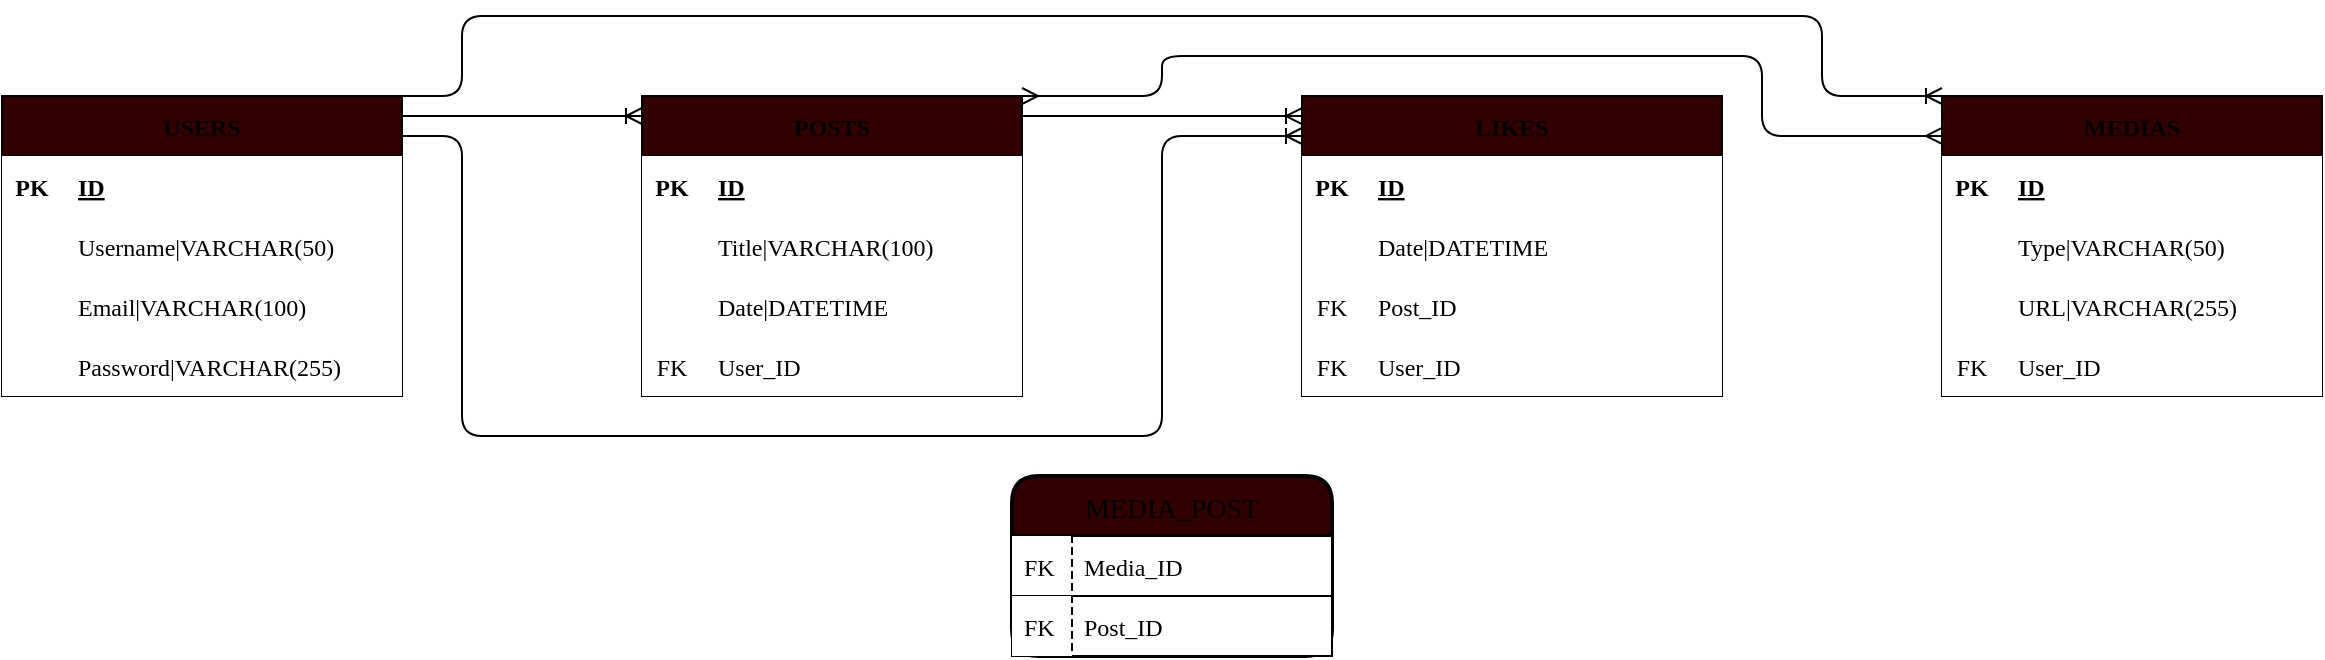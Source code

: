 <mxfile>
    <diagram id="S7T4UKa3P_ZccsaWAr6_" name="Page-1">
        <mxGraphModel dx="1216" dy="680" grid="1" gridSize="10" guides="1" tooltips="1" connect="1" arrows="1" fold="1" page="1" pageScale="1" pageWidth="1169" pageHeight="1654" background="#ffffff" math="0" shadow="0">
            <root>
                <mxCell id="0"/>
                <mxCell id="1" parent="0"/>
                <mxCell id="2" value="USERS" style="shape=table;startSize=30;container=1;collapsible=1;childLayout=tableLayout;fixedRows=1;rowLines=0;fontStyle=1;align=center;resizeLast=1;fontFamily=Lucida Console;fillColor=#330000;" parent="1" vertex="1">
                    <mxGeometry y="160" width="200" height="150" as="geometry"/>
                </mxCell>
                <mxCell id="3" value="" style="shape=tableRow;horizontal=0;startSize=0;swimlaneHead=0;swimlaneBody=0;collapsible=0;dropTarget=0;points=[[0,0.5],[1,0.5]];portConstraint=eastwest;top=0;left=0;right=0;bottom=1;fontFamily=Lucida Console;" parent="2" vertex="1">
                    <mxGeometry y="30" width="200" height="30" as="geometry"/>
                </mxCell>
                <mxCell id="4" value="PK" style="shape=partialRectangle;connectable=0;top=0;left=0;bottom=0;right=0;fontStyle=1;overflow=hidden;fontFamily=Lucida Console;" parent="3" vertex="1">
                    <mxGeometry width="30" height="30" as="geometry">
                        <mxRectangle width="30" height="30" as="alternateBounds"/>
                    </mxGeometry>
                </mxCell>
                <mxCell id="5" value="ID" style="shape=partialRectangle;connectable=0;top=0;left=0;bottom=0;right=0;align=left;spacingLeft=6;fontStyle=5;overflow=hidden;fontFamily=Lucida Console;" parent="3" vertex="1">
                    <mxGeometry x="30" width="170" height="30" as="geometry">
                        <mxRectangle width="170" height="30" as="alternateBounds"/>
                    </mxGeometry>
                </mxCell>
                <mxCell id="6" value="" style="shape=tableRow;horizontal=0;startSize=0;swimlaneHead=0;swimlaneBody=0;collapsible=0;dropTarget=0;points=[[0,0.5],[1,0.5]];portConstraint=eastwest;top=0;left=0;right=0;bottom=0;fontFamily=Lucida Console;" parent="2" vertex="1">
                    <mxGeometry y="60" width="200" height="30" as="geometry"/>
                </mxCell>
                <mxCell id="7" value="" style="shape=partialRectangle;connectable=0;top=0;left=0;bottom=0;right=0;editable=1;overflow=hidden;fontFamily=Lucida Console;" parent="6" vertex="1">
                    <mxGeometry width="30" height="30" as="geometry">
                        <mxRectangle width="30" height="30" as="alternateBounds"/>
                    </mxGeometry>
                </mxCell>
                <mxCell id="8" value="Username|VARCHAR(50)" style="shape=partialRectangle;connectable=0;top=0;left=0;bottom=0;right=0;align=left;spacingLeft=6;overflow=hidden;fontFamily=Lucida Console;" parent="6" vertex="1">
                    <mxGeometry x="30" width="170" height="30" as="geometry">
                        <mxRectangle width="170" height="30" as="alternateBounds"/>
                    </mxGeometry>
                </mxCell>
                <mxCell id="9" value="" style="shape=tableRow;horizontal=0;startSize=0;swimlaneHead=0;swimlaneBody=0;collapsible=0;dropTarget=0;points=[[0,0.5],[1,0.5]];portConstraint=eastwest;top=0;left=0;right=0;bottom=0;fontFamily=Lucida Console;" parent="2" vertex="1">
                    <mxGeometry y="90" width="200" height="30" as="geometry"/>
                </mxCell>
                <mxCell id="10" value="" style="shape=partialRectangle;connectable=0;top=0;left=0;bottom=0;right=0;editable=1;overflow=hidden;fontFamily=Lucida Console;" parent="9" vertex="1">
                    <mxGeometry width="30" height="30" as="geometry">
                        <mxRectangle width="30" height="30" as="alternateBounds"/>
                    </mxGeometry>
                </mxCell>
                <mxCell id="11" value="Email|VARCHAR(100)" style="shape=partialRectangle;connectable=0;top=0;left=0;bottom=0;right=0;align=left;spacingLeft=6;overflow=hidden;fontFamily=Lucida Console;" parent="9" vertex="1">
                    <mxGeometry x="30" width="170" height="30" as="geometry">
                        <mxRectangle width="170" height="30" as="alternateBounds"/>
                    </mxGeometry>
                </mxCell>
                <mxCell id="12" value="" style="shape=tableRow;horizontal=0;startSize=0;swimlaneHead=0;swimlaneBody=0;collapsible=0;dropTarget=0;points=[[0,0.5],[1,0.5]];portConstraint=eastwest;top=0;left=0;right=0;bottom=0;fontFamily=Lucida Console;" parent="2" vertex="1">
                    <mxGeometry y="120" width="200" height="30" as="geometry"/>
                </mxCell>
                <mxCell id="13" value="" style="shape=partialRectangle;connectable=0;top=0;left=0;bottom=0;right=0;editable=1;overflow=hidden;fontFamily=Lucida Console;" parent="12" vertex="1">
                    <mxGeometry width="30" height="30" as="geometry">
                        <mxRectangle width="30" height="30" as="alternateBounds"/>
                    </mxGeometry>
                </mxCell>
                <mxCell id="14" value="Password|VARCHAR(255)" style="shape=partialRectangle;connectable=0;top=0;left=0;bottom=0;right=0;align=left;spacingLeft=6;overflow=hidden;fontFamily=Lucida Console;" parent="12" vertex="1">
                    <mxGeometry x="30" width="170" height="30" as="geometry">
                        <mxRectangle width="170" height="30" as="alternateBounds"/>
                    </mxGeometry>
                </mxCell>
                <mxCell id="15" value="POSTS" style="shape=table;startSize=30;container=1;collapsible=1;childLayout=tableLayout;fixedRows=1;rowLines=0;fontStyle=1;align=center;resizeLast=1;fontFamily=Lucida Console;fillColor=#330000;" parent="1" vertex="1">
                    <mxGeometry x="320" y="160" width="190" height="150" as="geometry"/>
                </mxCell>
                <mxCell id="16" value="" style="shape=tableRow;horizontal=0;startSize=0;swimlaneHead=0;swimlaneBody=0;collapsible=0;dropTarget=0;points=[[0,0.5],[1,0.5]];portConstraint=eastwest;top=0;left=0;right=0;bottom=1;fontFamily=Lucida Console;" parent="15" vertex="1">
                    <mxGeometry y="30" width="190" height="30" as="geometry"/>
                </mxCell>
                <mxCell id="17" value="PK" style="shape=partialRectangle;connectable=0;top=0;left=0;bottom=0;right=0;fontStyle=1;overflow=hidden;fontFamily=Lucida Console;" parent="16" vertex="1">
                    <mxGeometry width="30" height="30" as="geometry">
                        <mxRectangle width="30" height="30" as="alternateBounds"/>
                    </mxGeometry>
                </mxCell>
                <mxCell id="18" value="ID" style="shape=partialRectangle;connectable=0;top=0;left=0;bottom=0;right=0;align=left;spacingLeft=6;fontStyle=5;overflow=hidden;fontFamily=Lucida Console;" parent="16" vertex="1">
                    <mxGeometry x="30" width="160" height="30" as="geometry">
                        <mxRectangle width="160" height="30" as="alternateBounds"/>
                    </mxGeometry>
                </mxCell>
                <mxCell id="19" value="" style="shape=tableRow;horizontal=0;startSize=0;swimlaneHead=0;swimlaneBody=0;collapsible=0;dropTarget=0;points=[[0,0.5],[1,0.5]];portConstraint=eastwest;top=0;left=0;right=0;bottom=0;fontFamily=Lucida Console;" parent="15" vertex="1">
                    <mxGeometry y="60" width="190" height="30" as="geometry"/>
                </mxCell>
                <mxCell id="20" value="" style="shape=partialRectangle;connectable=0;top=0;left=0;bottom=0;right=0;editable=1;overflow=hidden;fontFamily=Lucida Console;" parent="19" vertex="1">
                    <mxGeometry width="30" height="30" as="geometry">
                        <mxRectangle width="30" height="30" as="alternateBounds"/>
                    </mxGeometry>
                </mxCell>
                <mxCell id="21" value="Title|VARCHAR(100)" style="shape=partialRectangle;connectable=0;top=0;left=0;bottom=0;right=0;align=left;spacingLeft=6;overflow=hidden;fontFamily=Lucida Console;" parent="19" vertex="1">
                    <mxGeometry x="30" width="160" height="30" as="geometry">
                        <mxRectangle width="160" height="30" as="alternateBounds"/>
                    </mxGeometry>
                </mxCell>
                <mxCell id="22" value="" style="shape=tableRow;horizontal=0;startSize=0;swimlaneHead=0;swimlaneBody=0;collapsible=0;dropTarget=0;points=[[0,0.5],[1,0.5]];portConstraint=eastwest;top=0;left=0;right=0;bottom=0;fontFamily=Lucida Console;" parent="15" vertex="1">
                    <mxGeometry y="90" width="190" height="30" as="geometry"/>
                </mxCell>
                <mxCell id="23" value="" style="shape=partialRectangle;connectable=0;top=0;left=0;bottom=0;right=0;editable=1;overflow=hidden;fontFamily=Lucida Console;" parent="22" vertex="1">
                    <mxGeometry width="30" height="30" as="geometry">
                        <mxRectangle width="30" height="30" as="alternateBounds"/>
                    </mxGeometry>
                </mxCell>
                <mxCell id="24" value="Date|DATETIME" style="shape=partialRectangle;connectable=0;top=0;left=0;bottom=0;right=0;align=left;spacingLeft=6;overflow=hidden;fontFamily=Lucida Console;" parent="22" vertex="1">
                    <mxGeometry x="30" width="160" height="30" as="geometry">
                        <mxRectangle width="160" height="30" as="alternateBounds"/>
                    </mxGeometry>
                </mxCell>
                <mxCell id="60" value="" style="shape=tableRow;horizontal=0;startSize=0;swimlaneHead=0;swimlaneBody=0;collapsible=0;dropTarget=0;points=[[0,0.5],[1,0.5]];portConstraint=eastwest;top=0;left=0;right=0;bottom=0;fontFamily=Lucida Console;" parent="15" vertex="1">
                    <mxGeometry y="120" width="190" height="30" as="geometry"/>
                </mxCell>
                <mxCell id="61" value="FK" style="shape=partialRectangle;connectable=0;top=0;left=0;bottom=0;right=0;editable=1;overflow=hidden;fontFamily=Lucida Console;" parent="60" vertex="1">
                    <mxGeometry width="30" height="30" as="geometry">
                        <mxRectangle width="30" height="30" as="alternateBounds"/>
                    </mxGeometry>
                </mxCell>
                <mxCell id="62" value="User_ID" style="shape=partialRectangle;connectable=0;top=0;left=0;bottom=0;right=0;align=left;spacingLeft=6;overflow=hidden;fontFamily=Lucida Console;" parent="60" vertex="1">
                    <mxGeometry x="30" width="160" height="30" as="geometry">
                        <mxRectangle width="160" height="30" as="alternateBounds"/>
                    </mxGeometry>
                </mxCell>
                <mxCell id="28" value="MEDIAS" style="shape=table;startSize=30;container=1;collapsible=1;childLayout=tableLayout;fixedRows=1;rowLines=0;fontStyle=1;align=center;resizeLast=1;fontFamily=Lucida Console;fillColor=#330000;" parent="1" vertex="1">
                    <mxGeometry x="970" y="160" width="190" height="150" as="geometry"/>
                </mxCell>
                <mxCell id="29" value="" style="shape=tableRow;horizontal=0;startSize=0;swimlaneHead=0;swimlaneBody=0;collapsible=0;dropTarget=0;points=[[0,0.5],[1,0.5]];portConstraint=eastwest;top=0;left=0;right=0;bottom=1;fontFamily=Lucida Console;" parent="28" vertex="1">
                    <mxGeometry y="30" width="190" height="30" as="geometry"/>
                </mxCell>
                <mxCell id="30" value="PK" style="shape=partialRectangle;connectable=0;top=0;left=0;bottom=0;right=0;fontStyle=1;overflow=hidden;fontFamily=Lucida Console;" parent="29" vertex="1">
                    <mxGeometry width="30" height="30" as="geometry">
                        <mxRectangle width="30" height="30" as="alternateBounds"/>
                    </mxGeometry>
                </mxCell>
                <mxCell id="31" value="ID" style="shape=partialRectangle;connectable=0;top=0;left=0;bottom=0;right=0;align=left;spacingLeft=6;fontStyle=5;overflow=hidden;fontFamily=Lucida Console;" parent="29" vertex="1">
                    <mxGeometry x="30" width="160" height="30" as="geometry">
                        <mxRectangle width="160" height="30" as="alternateBounds"/>
                    </mxGeometry>
                </mxCell>
                <mxCell id="32" value="" style="shape=tableRow;horizontal=0;startSize=0;swimlaneHead=0;swimlaneBody=0;collapsible=0;dropTarget=0;points=[[0,0.5],[1,0.5]];portConstraint=eastwest;top=0;left=0;right=0;bottom=0;fontFamily=Lucida Console;" parent="28" vertex="1">
                    <mxGeometry y="60" width="190" height="30" as="geometry"/>
                </mxCell>
                <mxCell id="33" value="" style="shape=partialRectangle;connectable=0;top=0;left=0;bottom=0;right=0;editable=1;overflow=hidden;fontFamily=Lucida Console;" parent="32" vertex="1">
                    <mxGeometry width="30" height="30" as="geometry">
                        <mxRectangle width="30" height="30" as="alternateBounds"/>
                    </mxGeometry>
                </mxCell>
                <mxCell id="34" value="Type|VARCHAR(50)" style="shape=partialRectangle;connectable=0;top=0;left=0;bottom=0;right=0;align=left;spacingLeft=6;overflow=hidden;fontFamily=Lucida Console;" parent="32" vertex="1">
                    <mxGeometry x="30" width="160" height="30" as="geometry">
                        <mxRectangle width="160" height="30" as="alternateBounds"/>
                    </mxGeometry>
                </mxCell>
                <mxCell id="35" value="" style="shape=tableRow;horizontal=0;startSize=0;swimlaneHead=0;swimlaneBody=0;collapsible=0;dropTarget=0;points=[[0,0.5],[1,0.5]];portConstraint=eastwest;top=0;left=0;right=0;bottom=0;fontFamily=Lucida Console;" parent="28" vertex="1">
                    <mxGeometry y="90" width="190" height="30" as="geometry"/>
                </mxCell>
                <mxCell id="36" value="" style="shape=partialRectangle;connectable=0;top=0;left=0;bottom=0;right=0;editable=1;overflow=hidden;fontFamily=Lucida Console;" parent="35" vertex="1">
                    <mxGeometry width="30" height="30" as="geometry">
                        <mxRectangle width="30" height="30" as="alternateBounds"/>
                    </mxGeometry>
                </mxCell>
                <mxCell id="37" value="URL|VARCHAR(255)" style="shape=partialRectangle;connectable=0;top=0;left=0;bottom=0;right=0;align=left;spacingLeft=6;overflow=hidden;fontFamily=Lucida Console;" parent="35" vertex="1">
                    <mxGeometry x="30" width="160" height="30" as="geometry">
                        <mxRectangle width="160" height="30" as="alternateBounds"/>
                    </mxGeometry>
                </mxCell>
                <mxCell id="63" value="" style="shape=tableRow;horizontal=0;startSize=0;swimlaneHead=0;swimlaneBody=0;collapsible=0;dropTarget=0;points=[[0,0.5],[1,0.5]];portConstraint=eastwest;top=0;left=0;right=0;bottom=0;fontFamily=Lucida Console;" parent="28" vertex="1">
                    <mxGeometry y="120" width="190" height="30" as="geometry"/>
                </mxCell>
                <mxCell id="64" value="FK" style="shape=partialRectangle;connectable=0;top=0;left=0;bottom=0;right=0;editable=1;overflow=hidden;fontFamily=Lucida Console;" parent="63" vertex="1">
                    <mxGeometry width="30" height="30" as="geometry">
                        <mxRectangle width="30" height="30" as="alternateBounds"/>
                    </mxGeometry>
                </mxCell>
                <mxCell id="65" value="User_ID" style="shape=partialRectangle;connectable=0;top=0;left=0;bottom=0;right=0;align=left;spacingLeft=6;overflow=hidden;fontFamily=Lucida Console;" parent="63" vertex="1">
                    <mxGeometry x="30" width="160" height="30" as="geometry">
                        <mxRectangle width="160" height="30" as="alternateBounds"/>
                    </mxGeometry>
                </mxCell>
                <mxCell id="41" value="LIKES" style="shape=table;startSize=30;container=1;collapsible=1;childLayout=tableLayout;fixedRows=1;rowLines=0;fontStyle=1;align=center;resizeLast=1;fontFamily=Lucida Console;fillColor=#330000;" parent="1" vertex="1">
                    <mxGeometry x="650" y="160" width="210" height="150" as="geometry"/>
                </mxCell>
                <mxCell id="42" value="" style="shape=tableRow;horizontal=0;startSize=0;swimlaneHead=0;swimlaneBody=0;collapsible=0;dropTarget=0;points=[[0,0.5],[1,0.5]];portConstraint=eastwest;top=0;left=0;right=0;bottom=1;fontFamily=Lucida Console;" parent="41" vertex="1">
                    <mxGeometry y="30" width="210" height="30" as="geometry"/>
                </mxCell>
                <mxCell id="43" value="PK" style="shape=partialRectangle;connectable=0;top=0;left=0;bottom=0;right=0;fontStyle=1;overflow=hidden;fontFamily=Lucida Console;" parent="42" vertex="1">
                    <mxGeometry width="30" height="30" as="geometry">
                        <mxRectangle width="30" height="30" as="alternateBounds"/>
                    </mxGeometry>
                </mxCell>
                <mxCell id="44" value="ID" style="shape=partialRectangle;connectable=0;top=0;left=0;bottom=0;right=0;align=left;spacingLeft=6;fontStyle=5;overflow=hidden;fontFamily=Lucida Console;" parent="42" vertex="1">
                    <mxGeometry x="30" width="180" height="30" as="geometry">
                        <mxRectangle width="180" height="30" as="alternateBounds"/>
                    </mxGeometry>
                </mxCell>
                <mxCell id="45" value="" style="shape=tableRow;horizontal=0;startSize=0;swimlaneHead=0;swimlaneBody=0;collapsible=0;dropTarget=0;points=[[0,0.5],[1,0.5]];portConstraint=eastwest;top=0;left=0;right=0;bottom=0;fontFamily=Lucida Console;" parent="41" vertex="1">
                    <mxGeometry y="60" width="210" height="30" as="geometry"/>
                </mxCell>
                <mxCell id="46" value="" style="shape=partialRectangle;connectable=0;top=0;left=0;bottom=0;right=0;editable=1;overflow=hidden;fontFamily=Lucida Console;" parent="45" vertex="1">
                    <mxGeometry width="30" height="30" as="geometry">
                        <mxRectangle width="30" height="30" as="alternateBounds"/>
                    </mxGeometry>
                </mxCell>
                <mxCell id="47" value="Date|DATETIME" style="shape=partialRectangle;connectable=0;top=0;left=0;bottom=0;right=0;align=left;spacingLeft=6;overflow=hidden;fontFamily=Lucida Console;" parent="45" vertex="1">
                    <mxGeometry x="30" width="180" height="30" as="geometry">
                        <mxRectangle width="180" height="30" as="alternateBounds"/>
                    </mxGeometry>
                </mxCell>
                <mxCell id="51" value="" style="shape=tableRow;horizontal=0;startSize=0;swimlaneHead=0;swimlaneBody=0;collapsible=0;dropTarget=0;points=[[0,0.5],[1,0.5]];portConstraint=eastwest;top=0;left=0;right=0;bottom=0;fontFamily=Lucida Console;" parent="41" vertex="1">
                    <mxGeometry y="90" width="210" height="30" as="geometry"/>
                </mxCell>
                <mxCell id="52" value="FK" style="shape=partialRectangle;connectable=0;top=0;left=0;bottom=0;right=0;editable=1;overflow=hidden;fontFamily=Lucida Console;" parent="51" vertex="1">
                    <mxGeometry width="30" height="30" as="geometry">
                        <mxRectangle width="30" height="30" as="alternateBounds"/>
                    </mxGeometry>
                </mxCell>
                <mxCell id="53" value="Post_ID" style="shape=partialRectangle;connectable=0;top=0;left=0;bottom=0;right=0;align=left;spacingLeft=6;overflow=hidden;fontFamily=Lucida Console;" parent="51" vertex="1">
                    <mxGeometry x="30" width="180" height="30" as="geometry">
                        <mxRectangle width="180" height="30" as="alternateBounds"/>
                    </mxGeometry>
                </mxCell>
                <mxCell id="48" value="" style="shape=tableRow;horizontal=0;startSize=0;swimlaneHead=0;swimlaneBody=0;collapsible=0;dropTarget=0;points=[[0,0.5],[1,0.5]];portConstraint=eastwest;top=0;left=0;right=0;bottom=0;fontFamily=Lucida Console;" parent="41" vertex="1">
                    <mxGeometry y="120" width="210" height="30" as="geometry"/>
                </mxCell>
                <mxCell id="49" value="FK" style="shape=partialRectangle;connectable=0;top=0;left=0;bottom=0;right=0;editable=1;overflow=hidden;fontFamily=Lucida Console;" parent="48" vertex="1">
                    <mxGeometry width="30" height="30" as="geometry">
                        <mxRectangle width="30" height="30" as="alternateBounds"/>
                    </mxGeometry>
                </mxCell>
                <mxCell id="50" value="User_ID" style="shape=partialRectangle;connectable=0;top=0;left=0;bottom=0;right=0;align=left;spacingLeft=6;overflow=hidden;fontFamily=Lucida Console;" parent="48" vertex="1">
                    <mxGeometry x="30" width="180" height="30" as="geometry">
                        <mxRectangle width="180" height="30" as="alternateBounds"/>
                    </mxGeometry>
                </mxCell>
                <mxCell id="66" value="" style="edgeStyle=entityRelationEdgeStyle;fontSize=12;html=1;endArrow=ERoneToMany;fontFamily=Lucida Console;" parent="1" edge="1">
                    <mxGeometry width="100" height="100" relative="1" as="geometry">
                        <mxPoint x="200" y="170" as="sourcePoint"/>
                        <mxPoint x="320" y="170" as="targetPoint"/>
                    </mxGeometry>
                </mxCell>
                <mxCell id="67" value="" style="edgeStyle=orthogonalEdgeStyle;fontSize=12;html=1;endArrow=ERoneToMany;fontFamily=Lucida Console;" parent="1" edge="1">
                    <mxGeometry width="100" height="100" relative="1" as="geometry">
                        <mxPoint x="200" y="180" as="sourcePoint"/>
                        <mxPoint x="650" y="180" as="targetPoint"/>
                        <Array as="points">
                            <mxPoint x="230" y="180"/>
                            <mxPoint x="230" y="330"/>
                            <mxPoint x="580" y="330"/>
                            <mxPoint x="580" y="180"/>
                        </Array>
                    </mxGeometry>
                </mxCell>
                <mxCell id="68" value="" style="edgeStyle=orthogonalEdgeStyle;fontSize=12;html=1;endArrow=ERoneToMany;entryX=0;entryY=0;entryDx=0;entryDy=0;fontFamily=Lucida Console;" parent="1" target="28" edge="1">
                    <mxGeometry width="100" height="100" relative="1" as="geometry">
                        <mxPoint x="200" y="160" as="sourcePoint"/>
                        <mxPoint x="960" y="220" as="targetPoint"/>
                        <Array as="points">
                            <mxPoint x="230" y="160"/>
                            <mxPoint x="230" y="120"/>
                            <mxPoint x="910" y="120"/>
                            <mxPoint x="910" y="160"/>
                        </Array>
                    </mxGeometry>
                </mxCell>
                <mxCell id="69" value="" style="edgeStyle=entityRelationEdgeStyle;fontSize=12;html=1;endArrow=ERoneToMany;entryX=0;entryY=0.067;entryDx=0;entryDy=0;entryPerimeter=0;fontFamily=Lucida Console;" parent="1" target="41" edge="1">
                    <mxGeometry width="100" height="100" relative="1" as="geometry">
                        <mxPoint x="510" y="170" as="sourcePoint"/>
                        <mxPoint x="640" y="170" as="targetPoint"/>
                    </mxGeometry>
                </mxCell>
                <mxCell id="70" value="" style="edgeStyle=orthogonalEdgeStyle;fontSize=12;html=1;endArrow=ERmany;startArrow=ERmany;entryX=0;entryY=0.133;entryDx=0;entryDy=0;entryPerimeter=0;fontFamily=Lucida Console;" parent="1" target="28" edge="1">
                    <mxGeometry width="100" height="100" relative="1" as="geometry">
                        <mxPoint x="510" y="160" as="sourcePoint"/>
                        <mxPoint x="940" y="220" as="targetPoint"/>
                        <Array as="points">
                            <mxPoint x="580" y="160"/>
                            <mxPoint x="580" y="140"/>
                            <mxPoint x="880" y="140"/>
                            <mxPoint x="880" y="180"/>
                        </Array>
                    </mxGeometry>
                </mxCell>
                <mxCell id="77" value="MEDIA_POST" style="swimlane;childLayout=stackLayout;horizontal=1;startSize=30;horizontalStack=0;rounded=1;fontSize=14;fontStyle=0;strokeWidth=2;resizeParent=0;resizeLast=1;shadow=0;dashed=0;align=center;swimlaneFillColor=default;fontFamily=Lucida Console;fillColor=#330000;" parent="1" vertex="1">
                    <mxGeometry x="505" y="350" width="160" height="90" as="geometry"/>
                </mxCell>
                <mxCell id="79" value="Media_ID" style="shape=partialRectangle;align=left;verticalAlign=middle;spacingLeft=34;rotatable=0;points=[[0,0.5],[1,0.5]];portConstraint=eastwest;dropTarget=0;fontFamily=Lucida Console;" parent="77" vertex="1">
                    <mxGeometry y="30" width="160" height="30" as="geometry"/>
                </mxCell>
                <mxCell id="80" value="FK" style="shape=partialRectangle;top=0;left=0;bottom=0;stokeWidth=1;dashed=1;align=left;verticalAlign=middle;spacingLeft=4;spacingRight=4;overflow=hidden;rotatable=0;points=[];portConstraint=eastwest;part=1;fontFamily=Lucida Console;" parent="79" vertex="1" connectable="0">
                    <mxGeometry width="30" height="30" as="geometry"/>
                </mxCell>
                <mxCell id="82" value="Post_ID" style="shape=partialRectangle;align=left;verticalAlign=middle;spacingLeft=34;rotatable=0;points=[[0,0.5],[1,0.5]];portConstraint=eastwest;dropTarget=0;fontFamily=Lucida Console;" parent="77" vertex="1">
                    <mxGeometry y="60" width="160" height="30" as="geometry"/>
                </mxCell>
                <mxCell id="83" value="FK" style="shape=partialRectangle;top=0;left=0;bottom=0;stokeWidth=1;dashed=1;align=left;verticalAlign=middle;spacingLeft=4;spacingRight=4;overflow=hidden;rotatable=0;points=[];portConstraint=eastwest;part=1;fontFamily=Lucida Console;" parent="82" vertex="1" connectable="0">
                    <mxGeometry width="30" height="30" as="geometry"/>
                </mxCell>
            </root>
        </mxGraphModel>
    </diagram>
</mxfile>